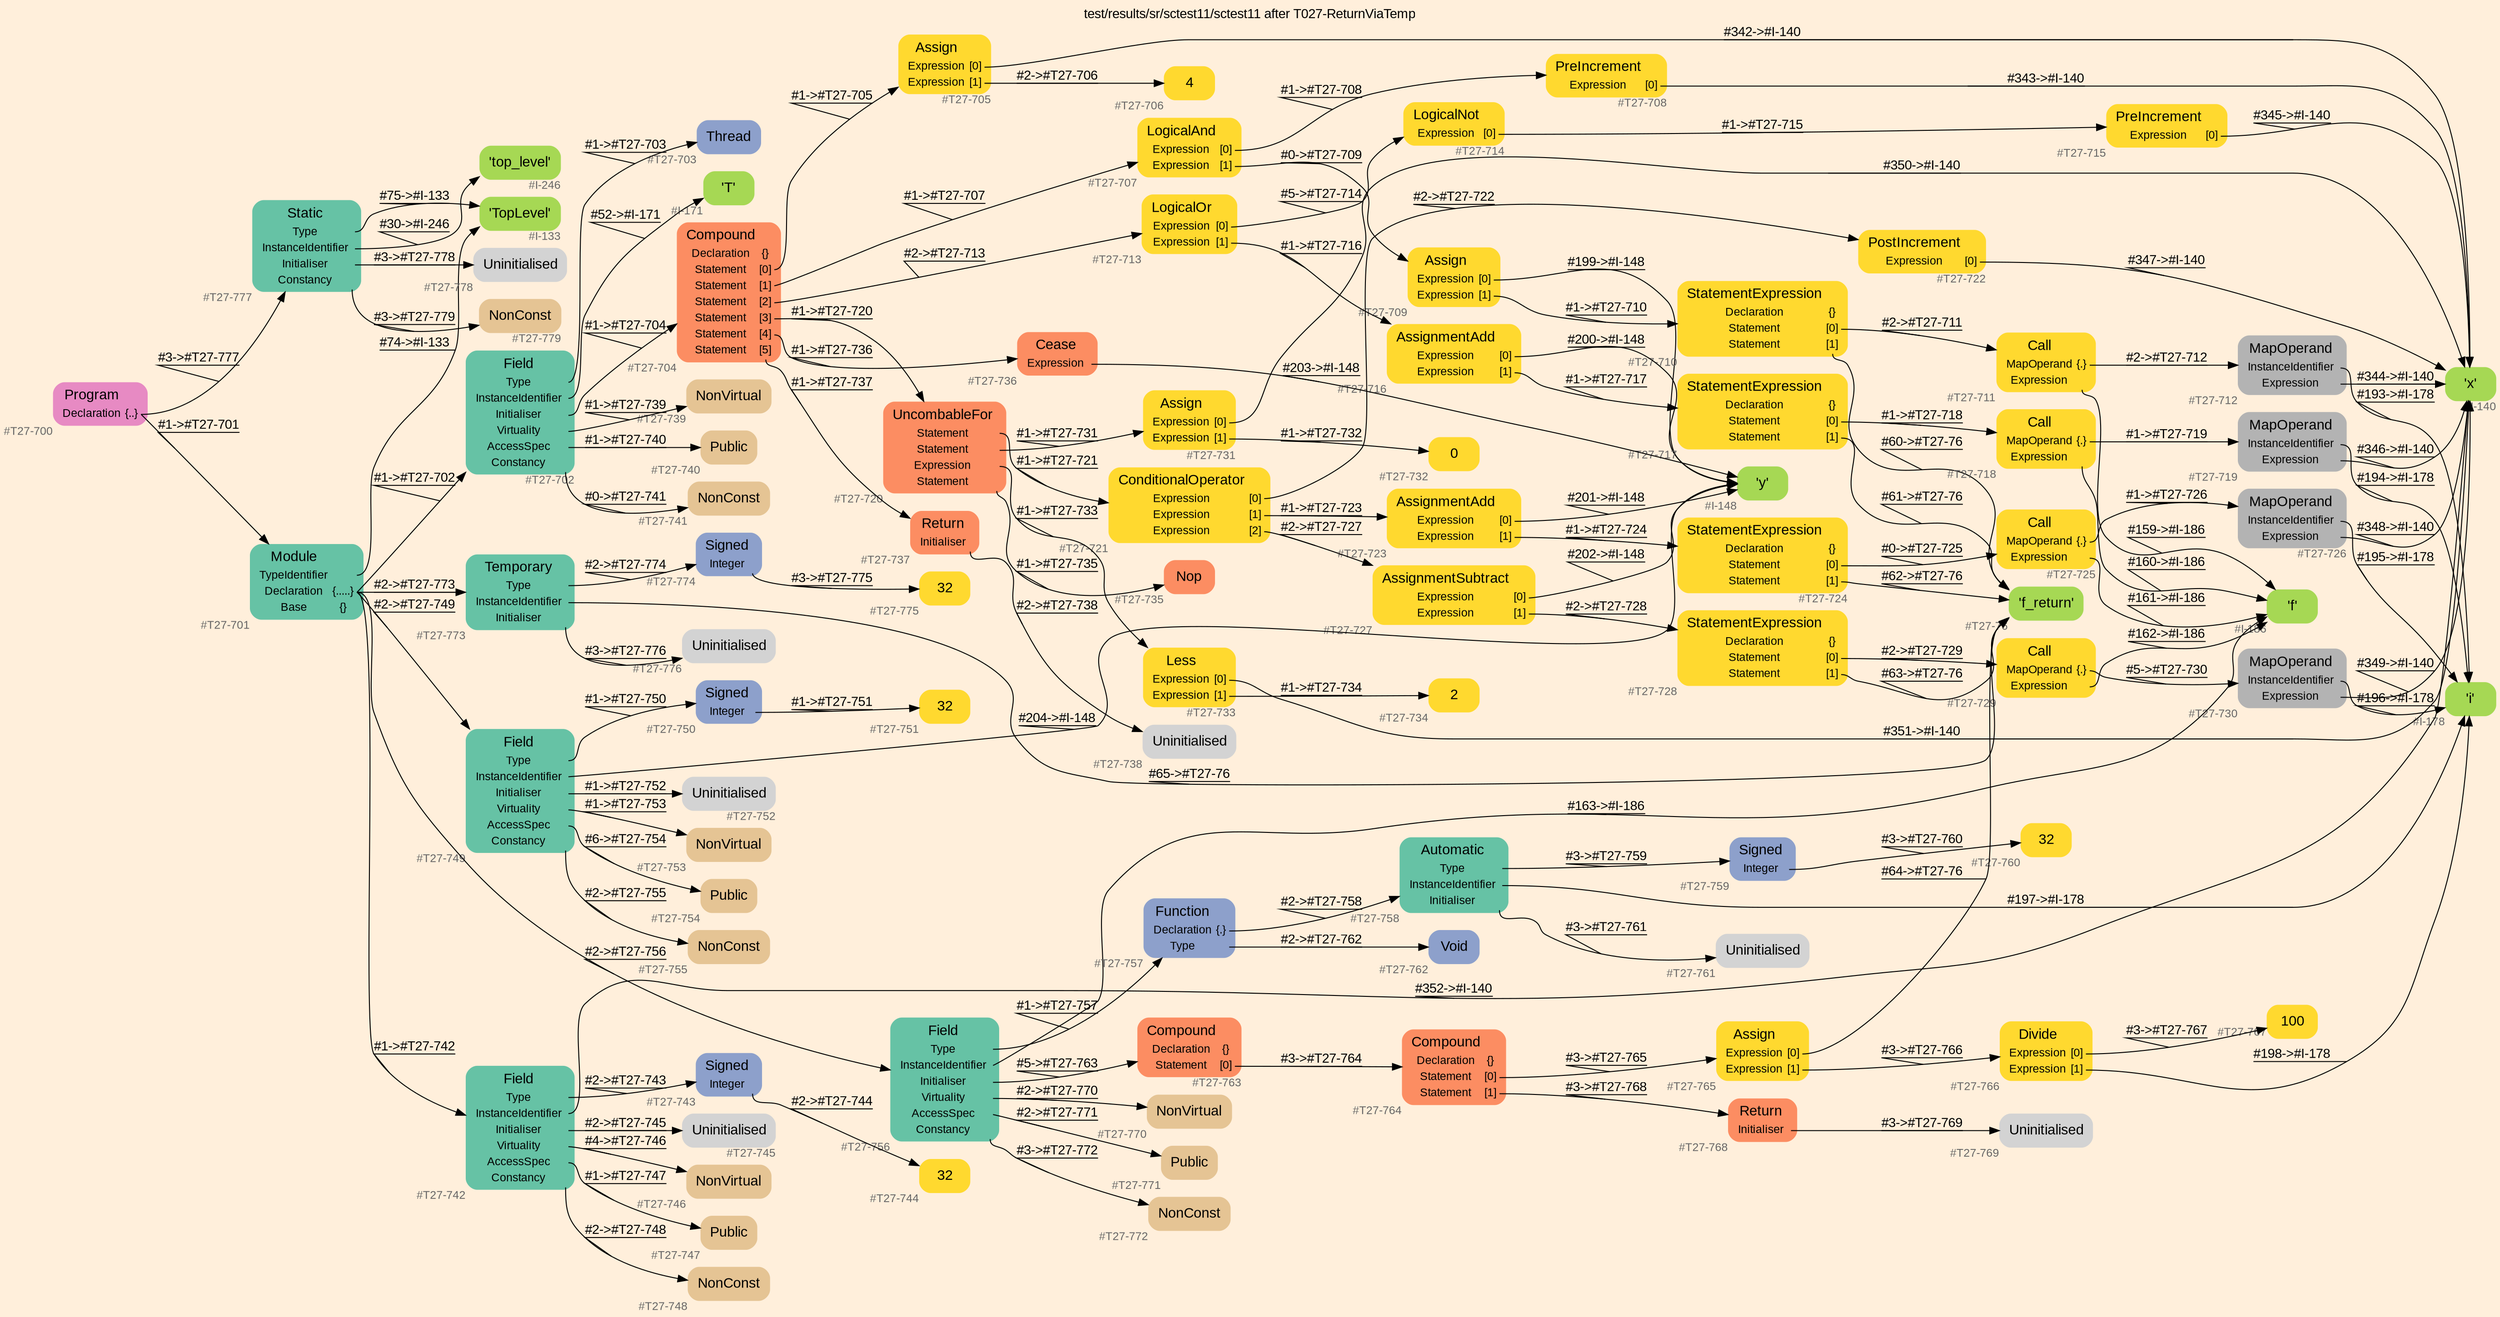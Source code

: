 digraph "test/results/sr/sctest11/sctest11 after T027-ReturnViaTemp" {
label = "test/results/sr/sctest11/sctest11 after T027-ReturnViaTemp"
labelloc = t
graph [
    rankdir = "LR"
    ranksep = 0.3
    bgcolor = antiquewhite1
    color = black
    fontcolor = black
    fontname = "Arial"
];
node [
    fontname = "Arial"
];
edge [
    fontname = "Arial"
];

// -------------------- node figure --------------------
// -------- block #T27-700 ----------
"#T27-700" [
    fillcolor = "/set28/4"
    xlabel = "#T27-700"
    fontsize = "12"
    fontcolor = grey40
    shape = "plaintext"
    label = <<TABLE BORDER="0" CELLBORDER="0" CELLSPACING="0">
     <TR><TD><FONT COLOR="black" POINT-SIZE="15">Program</FONT></TD></TR>
     <TR><TD><FONT COLOR="black" POINT-SIZE="12">Declaration</FONT></TD><TD PORT="port0"><FONT COLOR="black" POINT-SIZE="12">{..}</FONT></TD></TR>
    </TABLE>>
    style = "rounded,filled"
];

// -------- block #T27-701 ----------
"#T27-701" [
    fillcolor = "/set28/1"
    xlabel = "#T27-701"
    fontsize = "12"
    fontcolor = grey40
    shape = "plaintext"
    label = <<TABLE BORDER="0" CELLBORDER="0" CELLSPACING="0">
     <TR><TD><FONT COLOR="black" POINT-SIZE="15">Module</FONT></TD></TR>
     <TR><TD><FONT COLOR="black" POINT-SIZE="12">TypeIdentifier</FONT></TD><TD PORT="port0"></TD></TR>
     <TR><TD><FONT COLOR="black" POINT-SIZE="12">Declaration</FONT></TD><TD PORT="port1"><FONT COLOR="black" POINT-SIZE="12">{.....}</FONT></TD></TR>
     <TR><TD><FONT COLOR="black" POINT-SIZE="12">Base</FONT></TD><TD PORT="port2"><FONT COLOR="black" POINT-SIZE="12">{}</FONT></TD></TR>
    </TABLE>>
    style = "rounded,filled"
];

// -------- block #I-133 ----------
"#I-133" [
    fillcolor = "/set28/5"
    xlabel = "#I-133"
    fontsize = "12"
    fontcolor = grey40
    shape = "plaintext"
    label = <<TABLE BORDER="0" CELLBORDER="0" CELLSPACING="0">
     <TR><TD><FONT COLOR="black" POINT-SIZE="15">'TopLevel'</FONT></TD></TR>
    </TABLE>>
    style = "rounded,filled"
];

// -------- block #T27-702 ----------
"#T27-702" [
    fillcolor = "/set28/1"
    xlabel = "#T27-702"
    fontsize = "12"
    fontcolor = grey40
    shape = "plaintext"
    label = <<TABLE BORDER="0" CELLBORDER="0" CELLSPACING="0">
     <TR><TD><FONT COLOR="black" POINT-SIZE="15">Field</FONT></TD></TR>
     <TR><TD><FONT COLOR="black" POINT-SIZE="12">Type</FONT></TD><TD PORT="port0"></TD></TR>
     <TR><TD><FONT COLOR="black" POINT-SIZE="12">InstanceIdentifier</FONT></TD><TD PORT="port1"></TD></TR>
     <TR><TD><FONT COLOR="black" POINT-SIZE="12">Initialiser</FONT></TD><TD PORT="port2"></TD></TR>
     <TR><TD><FONT COLOR="black" POINT-SIZE="12">Virtuality</FONT></TD><TD PORT="port3"></TD></TR>
     <TR><TD><FONT COLOR="black" POINT-SIZE="12">AccessSpec</FONT></TD><TD PORT="port4"></TD></TR>
     <TR><TD><FONT COLOR="black" POINT-SIZE="12">Constancy</FONT></TD><TD PORT="port5"></TD></TR>
    </TABLE>>
    style = "rounded,filled"
];

// -------- block #T27-703 ----------
"#T27-703" [
    fillcolor = "/set28/3"
    xlabel = "#T27-703"
    fontsize = "12"
    fontcolor = grey40
    shape = "plaintext"
    label = <<TABLE BORDER="0" CELLBORDER="0" CELLSPACING="0">
     <TR><TD><FONT COLOR="black" POINT-SIZE="15">Thread</FONT></TD></TR>
    </TABLE>>
    style = "rounded,filled"
];

// -------- block #I-171 ----------
"#I-171" [
    fillcolor = "/set28/5"
    xlabel = "#I-171"
    fontsize = "12"
    fontcolor = grey40
    shape = "plaintext"
    label = <<TABLE BORDER="0" CELLBORDER="0" CELLSPACING="0">
     <TR><TD><FONT COLOR="black" POINT-SIZE="15">'T'</FONT></TD></TR>
    </TABLE>>
    style = "rounded,filled"
];

// -------- block #T27-704 ----------
"#T27-704" [
    fillcolor = "/set28/2"
    xlabel = "#T27-704"
    fontsize = "12"
    fontcolor = grey40
    shape = "plaintext"
    label = <<TABLE BORDER="0" CELLBORDER="0" CELLSPACING="0">
     <TR><TD><FONT COLOR="black" POINT-SIZE="15">Compound</FONT></TD></TR>
     <TR><TD><FONT COLOR="black" POINT-SIZE="12">Declaration</FONT></TD><TD PORT="port0"><FONT COLOR="black" POINT-SIZE="12">{}</FONT></TD></TR>
     <TR><TD><FONT COLOR="black" POINT-SIZE="12">Statement</FONT></TD><TD PORT="port1"><FONT COLOR="black" POINT-SIZE="12">[0]</FONT></TD></TR>
     <TR><TD><FONT COLOR="black" POINT-SIZE="12">Statement</FONT></TD><TD PORT="port2"><FONT COLOR="black" POINT-SIZE="12">[1]</FONT></TD></TR>
     <TR><TD><FONT COLOR="black" POINT-SIZE="12">Statement</FONT></TD><TD PORT="port3"><FONT COLOR="black" POINT-SIZE="12">[2]</FONT></TD></TR>
     <TR><TD><FONT COLOR="black" POINT-SIZE="12">Statement</FONT></TD><TD PORT="port4"><FONT COLOR="black" POINT-SIZE="12">[3]</FONT></TD></TR>
     <TR><TD><FONT COLOR="black" POINT-SIZE="12">Statement</FONT></TD><TD PORT="port5"><FONT COLOR="black" POINT-SIZE="12">[4]</FONT></TD></TR>
     <TR><TD><FONT COLOR="black" POINT-SIZE="12">Statement</FONT></TD><TD PORT="port6"><FONT COLOR="black" POINT-SIZE="12">[5]</FONT></TD></TR>
    </TABLE>>
    style = "rounded,filled"
];

// -------- block #T27-705 ----------
"#T27-705" [
    fillcolor = "/set28/6"
    xlabel = "#T27-705"
    fontsize = "12"
    fontcolor = grey40
    shape = "plaintext"
    label = <<TABLE BORDER="0" CELLBORDER="0" CELLSPACING="0">
     <TR><TD><FONT COLOR="black" POINT-SIZE="15">Assign</FONT></TD></TR>
     <TR><TD><FONT COLOR="black" POINT-SIZE="12">Expression</FONT></TD><TD PORT="port0"><FONT COLOR="black" POINT-SIZE="12">[0]</FONT></TD></TR>
     <TR><TD><FONT COLOR="black" POINT-SIZE="12">Expression</FONT></TD><TD PORT="port1"><FONT COLOR="black" POINT-SIZE="12">[1]</FONT></TD></TR>
    </TABLE>>
    style = "rounded,filled"
];

// -------- block #I-140 ----------
"#I-140" [
    fillcolor = "/set28/5"
    xlabel = "#I-140"
    fontsize = "12"
    fontcolor = grey40
    shape = "plaintext"
    label = <<TABLE BORDER="0" CELLBORDER="0" CELLSPACING="0">
     <TR><TD><FONT COLOR="black" POINT-SIZE="15">'x'</FONT></TD></TR>
    </TABLE>>
    style = "rounded,filled"
];

// -------- block #T27-706 ----------
"#T27-706" [
    fillcolor = "/set28/6"
    xlabel = "#T27-706"
    fontsize = "12"
    fontcolor = grey40
    shape = "plaintext"
    label = <<TABLE BORDER="0" CELLBORDER="0" CELLSPACING="0">
     <TR><TD><FONT COLOR="black" POINT-SIZE="15">4</FONT></TD></TR>
    </TABLE>>
    style = "rounded,filled"
];

// -------- block #T27-707 ----------
"#T27-707" [
    fillcolor = "/set28/6"
    xlabel = "#T27-707"
    fontsize = "12"
    fontcolor = grey40
    shape = "plaintext"
    label = <<TABLE BORDER="0" CELLBORDER="0" CELLSPACING="0">
     <TR><TD><FONT COLOR="black" POINT-SIZE="15">LogicalAnd</FONT></TD></TR>
     <TR><TD><FONT COLOR="black" POINT-SIZE="12">Expression</FONT></TD><TD PORT="port0"><FONT COLOR="black" POINT-SIZE="12">[0]</FONT></TD></TR>
     <TR><TD><FONT COLOR="black" POINT-SIZE="12">Expression</FONT></TD><TD PORT="port1"><FONT COLOR="black" POINT-SIZE="12">[1]</FONT></TD></TR>
    </TABLE>>
    style = "rounded,filled"
];

// -------- block #T27-708 ----------
"#T27-708" [
    fillcolor = "/set28/6"
    xlabel = "#T27-708"
    fontsize = "12"
    fontcolor = grey40
    shape = "plaintext"
    label = <<TABLE BORDER="0" CELLBORDER="0" CELLSPACING="0">
     <TR><TD><FONT COLOR="black" POINT-SIZE="15">PreIncrement</FONT></TD></TR>
     <TR><TD><FONT COLOR="black" POINT-SIZE="12">Expression</FONT></TD><TD PORT="port0"><FONT COLOR="black" POINT-SIZE="12">[0]</FONT></TD></TR>
    </TABLE>>
    style = "rounded,filled"
];

// -------- block #T27-709 ----------
"#T27-709" [
    fillcolor = "/set28/6"
    xlabel = "#T27-709"
    fontsize = "12"
    fontcolor = grey40
    shape = "plaintext"
    label = <<TABLE BORDER="0" CELLBORDER="0" CELLSPACING="0">
     <TR><TD><FONT COLOR="black" POINT-SIZE="15">Assign</FONT></TD></TR>
     <TR><TD><FONT COLOR="black" POINT-SIZE="12">Expression</FONT></TD><TD PORT="port0"><FONT COLOR="black" POINT-SIZE="12">[0]</FONT></TD></TR>
     <TR><TD><FONT COLOR="black" POINT-SIZE="12">Expression</FONT></TD><TD PORT="port1"><FONT COLOR="black" POINT-SIZE="12">[1]</FONT></TD></TR>
    </TABLE>>
    style = "rounded,filled"
];

// -------- block #I-148 ----------
"#I-148" [
    fillcolor = "/set28/5"
    xlabel = "#I-148"
    fontsize = "12"
    fontcolor = grey40
    shape = "plaintext"
    label = <<TABLE BORDER="0" CELLBORDER="0" CELLSPACING="0">
     <TR><TD><FONT COLOR="black" POINT-SIZE="15">'y'</FONT></TD></TR>
    </TABLE>>
    style = "rounded,filled"
];

// -------- block #T27-710 ----------
"#T27-710" [
    fillcolor = "/set28/6"
    xlabel = "#T27-710"
    fontsize = "12"
    fontcolor = grey40
    shape = "plaintext"
    label = <<TABLE BORDER="0" CELLBORDER="0" CELLSPACING="0">
     <TR><TD><FONT COLOR="black" POINT-SIZE="15">StatementExpression</FONT></TD></TR>
     <TR><TD><FONT COLOR="black" POINT-SIZE="12">Declaration</FONT></TD><TD PORT="port0"><FONT COLOR="black" POINT-SIZE="12">{}</FONT></TD></TR>
     <TR><TD><FONT COLOR="black" POINT-SIZE="12">Statement</FONT></TD><TD PORT="port1"><FONT COLOR="black" POINT-SIZE="12">[0]</FONT></TD></TR>
     <TR><TD><FONT COLOR="black" POINT-SIZE="12">Statement</FONT></TD><TD PORT="port2"><FONT COLOR="black" POINT-SIZE="12">[1]</FONT></TD></TR>
    </TABLE>>
    style = "rounded,filled"
];

// -------- block #T27-711 ----------
"#T27-711" [
    fillcolor = "/set28/6"
    xlabel = "#T27-711"
    fontsize = "12"
    fontcolor = grey40
    shape = "plaintext"
    label = <<TABLE BORDER="0" CELLBORDER="0" CELLSPACING="0">
     <TR><TD><FONT COLOR="black" POINT-SIZE="15">Call</FONT></TD></TR>
     <TR><TD><FONT COLOR="black" POINT-SIZE="12">MapOperand</FONT></TD><TD PORT="port0"><FONT COLOR="black" POINT-SIZE="12">{.}</FONT></TD></TR>
     <TR><TD><FONT COLOR="black" POINT-SIZE="12">Expression</FONT></TD><TD PORT="port1"></TD></TR>
    </TABLE>>
    style = "rounded,filled"
];

// -------- block #T27-712 ----------
"#T27-712" [
    fillcolor = "/set28/8"
    xlabel = "#T27-712"
    fontsize = "12"
    fontcolor = grey40
    shape = "plaintext"
    label = <<TABLE BORDER="0" CELLBORDER="0" CELLSPACING="0">
     <TR><TD><FONT COLOR="black" POINT-SIZE="15">MapOperand</FONT></TD></TR>
     <TR><TD><FONT COLOR="black" POINT-SIZE="12">InstanceIdentifier</FONT></TD><TD PORT="port0"></TD></TR>
     <TR><TD><FONT COLOR="black" POINT-SIZE="12">Expression</FONT></TD><TD PORT="port1"></TD></TR>
    </TABLE>>
    style = "rounded,filled"
];

// -------- block #I-178 ----------
"#I-178" [
    fillcolor = "/set28/5"
    xlabel = "#I-178"
    fontsize = "12"
    fontcolor = grey40
    shape = "plaintext"
    label = <<TABLE BORDER="0" CELLBORDER="0" CELLSPACING="0">
     <TR><TD><FONT COLOR="black" POINT-SIZE="15">'i'</FONT></TD></TR>
    </TABLE>>
    style = "rounded,filled"
];

// -------- block #I-186 ----------
"#I-186" [
    fillcolor = "/set28/5"
    xlabel = "#I-186"
    fontsize = "12"
    fontcolor = grey40
    shape = "plaintext"
    label = <<TABLE BORDER="0" CELLBORDER="0" CELLSPACING="0">
     <TR><TD><FONT COLOR="black" POINT-SIZE="15">'f'</FONT></TD></TR>
    </TABLE>>
    style = "rounded,filled"
];

// -------- block #T27-76 ----------
"#T27-76" [
    fillcolor = "/set28/5"
    xlabel = "#T27-76"
    fontsize = "12"
    fontcolor = grey40
    shape = "plaintext"
    label = <<TABLE BORDER="0" CELLBORDER="0" CELLSPACING="0">
     <TR><TD><FONT COLOR="black" POINT-SIZE="15">'f_return'</FONT></TD></TR>
    </TABLE>>
    style = "rounded,filled"
];

// -------- block #T27-713 ----------
"#T27-713" [
    fillcolor = "/set28/6"
    xlabel = "#T27-713"
    fontsize = "12"
    fontcolor = grey40
    shape = "plaintext"
    label = <<TABLE BORDER="0" CELLBORDER="0" CELLSPACING="0">
     <TR><TD><FONT COLOR="black" POINT-SIZE="15">LogicalOr</FONT></TD></TR>
     <TR><TD><FONT COLOR="black" POINT-SIZE="12">Expression</FONT></TD><TD PORT="port0"><FONT COLOR="black" POINT-SIZE="12">[0]</FONT></TD></TR>
     <TR><TD><FONT COLOR="black" POINT-SIZE="12">Expression</FONT></TD><TD PORT="port1"><FONT COLOR="black" POINT-SIZE="12">[1]</FONT></TD></TR>
    </TABLE>>
    style = "rounded,filled"
];

// -------- block #T27-714 ----------
"#T27-714" [
    fillcolor = "/set28/6"
    xlabel = "#T27-714"
    fontsize = "12"
    fontcolor = grey40
    shape = "plaintext"
    label = <<TABLE BORDER="0" CELLBORDER="0" CELLSPACING="0">
     <TR><TD><FONT COLOR="black" POINT-SIZE="15">LogicalNot</FONT></TD></TR>
     <TR><TD><FONT COLOR="black" POINT-SIZE="12">Expression</FONT></TD><TD PORT="port0"><FONT COLOR="black" POINT-SIZE="12">[0]</FONT></TD></TR>
    </TABLE>>
    style = "rounded,filled"
];

// -------- block #T27-715 ----------
"#T27-715" [
    fillcolor = "/set28/6"
    xlabel = "#T27-715"
    fontsize = "12"
    fontcolor = grey40
    shape = "plaintext"
    label = <<TABLE BORDER="0" CELLBORDER="0" CELLSPACING="0">
     <TR><TD><FONT COLOR="black" POINT-SIZE="15">PreIncrement</FONT></TD></TR>
     <TR><TD><FONT COLOR="black" POINT-SIZE="12">Expression</FONT></TD><TD PORT="port0"><FONT COLOR="black" POINT-SIZE="12">[0]</FONT></TD></TR>
    </TABLE>>
    style = "rounded,filled"
];

// -------- block #T27-716 ----------
"#T27-716" [
    fillcolor = "/set28/6"
    xlabel = "#T27-716"
    fontsize = "12"
    fontcolor = grey40
    shape = "plaintext"
    label = <<TABLE BORDER="0" CELLBORDER="0" CELLSPACING="0">
     <TR><TD><FONT COLOR="black" POINT-SIZE="15">AssignmentAdd</FONT></TD></TR>
     <TR><TD><FONT COLOR="black" POINT-SIZE="12">Expression</FONT></TD><TD PORT="port0"><FONT COLOR="black" POINT-SIZE="12">[0]</FONT></TD></TR>
     <TR><TD><FONT COLOR="black" POINT-SIZE="12">Expression</FONT></TD><TD PORT="port1"><FONT COLOR="black" POINT-SIZE="12">[1]</FONT></TD></TR>
    </TABLE>>
    style = "rounded,filled"
];

// -------- block #T27-717 ----------
"#T27-717" [
    fillcolor = "/set28/6"
    xlabel = "#T27-717"
    fontsize = "12"
    fontcolor = grey40
    shape = "plaintext"
    label = <<TABLE BORDER="0" CELLBORDER="0" CELLSPACING="0">
     <TR><TD><FONT COLOR="black" POINT-SIZE="15">StatementExpression</FONT></TD></TR>
     <TR><TD><FONT COLOR="black" POINT-SIZE="12">Declaration</FONT></TD><TD PORT="port0"><FONT COLOR="black" POINT-SIZE="12">{}</FONT></TD></TR>
     <TR><TD><FONT COLOR="black" POINT-SIZE="12">Statement</FONT></TD><TD PORT="port1"><FONT COLOR="black" POINT-SIZE="12">[0]</FONT></TD></TR>
     <TR><TD><FONT COLOR="black" POINT-SIZE="12">Statement</FONT></TD><TD PORT="port2"><FONT COLOR="black" POINT-SIZE="12">[1]</FONT></TD></TR>
    </TABLE>>
    style = "rounded,filled"
];

// -------- block #T27-718 ----------
"#T27-718" [
    fillcolor = "/set28/6"
    xlabel = "#T27-718"
    fontsize = "12"
    fontcolor = grey40
    shape = "plaintext"
    label = <<TABLE BORDER="0" CELLBORDER="0" CELLSPACING="0">
     <TR><TD><FONT COLOR="black" POINT-SIZE="15">Call</FONT></TD></TR>
     <TR><TD><FONT COLOR="black" POINT-SIZE="12">MapOperand</FONT></TD><TD PORT="port0"><FONT COLOR="black" POINT-SIZE="12">{.}</FONT></TD></TR>
     <TR><TD><FONT COLOR="black" POINT-SIZE="12">Expression</FONT></TD><TD PORT="port1"></TD></TR>
    </TABLE>>
    style = "rounded,filled"
];

// -------- block #T27-719 ----------
"#T27-719" [
    fillcolor = "/set28/8"
    xlabel = "#T27-719"
    fontsize = "12"
    fontcolor = grey40
    shape = "plaintext"
    label = <<TABLE BORDER="0" CELLBORDER="0" CELLSPACING="0">
     <TR><TD><FONT COLOR="black" POINT-SIZE="15">MapOperand</FONT></TD></TR>
     <TR><TD><FONT COLOR="black" POINT-SIZE="12">InstanceIdentifier</FONT></TD><TD PORT="port0"></TD></TR>
     <TR><TD><FONT COLOR="black" POINT-SIZE="12">Expression</FONT></TD><TD PORT="port1"></TD></TR>
    </TABLE>>
    style = "rounded,filled"
];

// -------- block #T27-720 ----------
"#T27-720" [
    fillcolor = "/set28/2"
    xlabel = "#T27-720"
    fontsize = "12"
    fontcolor = grey40
    shape = "plaintext"
    label = <<TABLE BORDER="0" CELLBORDER="0" CELLSPACING="0">
     <TR><TD><FONT COLOR="black" POINT-SIZE="15">UncombableFor</FONT></TD></TR>
     <TR><TD><FONT COLOR="black" POINT-SIZE="12">Statement</FONT></TD><TD PORT="port0"></TD></TR>
     <TR><TD><FONT COLOR="black" POINT-SIZE="12">Statement</FONT></TD><TD PORT="port1"></TD></TR>
     <TR><TD><FONT COLOR="black" POINT-SIZE="12">Expression</FONT></TD><TD PORT="port2"></TD></TR>
     <TR><TD><FONT COLOR="black" POINT-SIZE="12">Statement</FONT></TD><TD PORT="port3"></TD></TR>
    </TABLE>>
    style = "rounded,filled"
];

// -------- block #T27-721 ----------
"#T27-721" [
    fillcolor = "/set28/6"
    xlabel = "#T27-721"
    fontsize = "12"
    fontcolor = grey40
    shape = "plaintext"
    label = <<TABLE BORDER="0" CELLBORDER="0" CELLSPACING="0">
     <TR><TD><FONT COLOR="black" POINT-SIZE="15">ConditionalOperator</FONT></TD></TR>
     <TR><TD><FONT COLOR="black" POINT-SIZE="12">Expression</FONT></TD><TD PORT="port0"><FONT COLOR="black" POINT-SIZE="12">[0]</FONT></TD></TR>
     <TR><TD><FONT COLOR="black" POINT-SIZE="12">Expression</FONT></TD><TD PORT="port1"><FONT COLOR="black" POINT-SIZE="12">[1]</FONT></TD></TR>
     <TR><TD><FONT COLOR="black" POINT-SIZE="12">Expression</FONT></TD><TD PORT="port2"><FONT COLOR="black" POINT-SIZE="12">[2]</FONT></TD></TR>
    </TABLE>>
    style = "rounded,filled"
];

// -------- block #T27-722 ----------
"#T27-722" [
    fillcolor = "/set28/6"
    xlabel = "#T27-722"
    fontsize = "12"
    fontcolor = grey40
    shape = "plaintext"
    label = <<TABLE BORDER="0" CELLBORDER="0" CELLSPACING="0">
     <TR><TD><FONT COLOR="black" POINT-SIZE="15">PostIncrement</FONT></TD></TR>
     <TR><TD><FONT COLOR="black" POINT-SIZE="12">Expression</FONT></TD><TD PORT="port0"><FONT COLOR="black" POINT-SIZE="12">[0]</FONT></TD></TR>
    </TABLE>>
    style = "rounded,filled"
];

// -------- block #T27-723 ----------
"#T27-723" [
    fillcolor = "/set28/6"
    xlabel = "#T27-723"
    fontsize = "12"
    fontcolor = grey40
    shape = "plaintext"
    label = <<TABLE BORDER="0" CELLBORDER="0" CELLSPACING="0">
     <TR><TD><FONT COLOR="black" POINT-SIZE="15">AssignmentAdd</FONT></TD></TR>
     <TR><TD><FONT COLOR="black" POINT-SIZE="12">Expression</FONT></TD><TD PORT="port0"><FONT COLOR="black" POINT-SIZE="12">[0]</FONT></TD></TR>
     <TR><TD><FONT COLOR="black" POINT-SIZE="12">Expression</FONT></TD><TD PORT="port1"><FONT COLOR="black" POINT-SIZE="12">[1]</FONT></TD></TR>
    </TABLE>>
    style = "rounded,filled"
];

// -------- block #T27-724 ----------
"#T27-724" [
    fillcolor = "/set28/6"
    xlabel = "#T27-724"
    fontsize = "12"
    fontcolor = grey40
    shape = "plaintext"
    label = <<TABLE BORDER="0" CELLBORDER="0" CELLSPACING="0">
     <TR><TD><FONT COLOR="black" POINT-SIZE="15">StatementExpression</FONT></TD></TR>
     <TR><TD><FONT COLOR="black" POINT-SIZE="12">Declaration</FONT></TD><TD PORT="port0"><FONT COLOR="black" POINT-SIZE="12">{}</FONT></TD></TR>
     <TR><TD><FONT COLOR="black" POINT-SIZE="12">Statement</FONT></TD><TD PORT="port1"><FONT COLOR="black" POINT-SIZE="12">[0]</FONT></TD></TR>
     <TR><TD><FONT COLOR="black" POINT-SIZE="12">Statement</FONT></TD><TD PORT="port2"><FONT COLOR="black" POINT-SIZE="12">[1]</FONT></TD></TR>
    </TABLE>>
    style = "rounded,filled"
];

// -------- block #T27-725 ----------
"#T27-725" [
    fillcolor = "/set28/6"
    xlabel = "#T27-725"
    fontsize = "12"
    fontcolor = grey40
    shape = "plaintext"
    label = <<TABLE BORDER="0" CELLBORDER="0" CELLSPACING="0">
     <TR><TD><FONT COLOR="black" POINT-SIZE="15">Call</FONT></TD></TR>
     <TR><TD><FONT COLOR="black" POINT-SIZE="12">MapOperand</FONT></TD><TD PORT="port0"><FONT COLOR="black" POINT-SIZE="12">{.}</FONT></TD></TR>
     <TR><TD><FONT COLOR="black" POINT-SIZE="12">Expression</FONT></TD><TD PORT="port1"></TD></TR>
    </TABLE>>
    style = "rounded,filled"
];

// -------- block #T27-726 ----------
"#T27-726" [
    fillcolor = "/set28/8"
    xlabel = "#T27-726"
    fontsize = "12"
    fontcolor = grey40
    shape = "plaintext"
    label = <<TABLE BORDER="0" CELLBORDER="0" CELLSPACING="0">
     <TR><TD><FONT COLOR="black" POINT-SIZE="15">MapOperand</FONT></TD></TR>
     <TR><TD><FONT COLOR="black" POINT-SIZE="12">InstanceIdentifier</FONT></TD><TD PORT="port0"></TD></TR>
     <TR><TD><FONT COLOR="black" POINT-SIZE="12">Expression</FONT></TD><TD PORT="port1"></TD></TR>
    </TABLE>>
    style = "rounded,filled"
];

// -------- block #T27-727 ----------
"#T27-727" [
    fillcolor = "/set28/6"
    xlabel = "#T27-727"
    fontsize = "12"
    fontcolor = grey40
    shape = "plaintext"
    label = <<TABLE BORDER="0" CELLBORDER="0" CELLSPACING="0">
     <TR><TD><FONT COLOR="black" POINT-SIZE="15">AssignmentSubtract</FONT></TD></TR>
     <TR><TD><FONT COLOR="black" POINT-SIZE="12">Expression</FONT></TD><TD PORT="port0"><FONT COLOR="black" POINT-SIZE="12">[0]</FONT></TD></TR>
     <TR><TD><FONT COLOR="black" POINT-SIZE="12">Expression</FONT></TD><TD PORT="port1"><FONT COLOR="black" POINT-SIZE="12">[1]</FONT></TD></TR>
    </TABLE>>
    style = "rounded,filled"
];

// -------- block #T27-728 ----------
"#T27-728" [
    fillcolor = "/set28/6"
    xlabel = "#T27-728"
    fontsize = "12"
    fontcolor = grey40
    shape = "plaintext"
    label = <<TABLE BORDER="0" CELLBORDER="0" CELLSPACING="0">
     <TR><TD><FONT COLOR="black" POINT-SIZE="15">StatementExpression</FONT></TD></TR>
     <TR><TD><FONT COLOR="black" POINT-SIZE="12">Declaration</FONT></TD><TD PORT="port0"><FONT COLOR="black" POINT-SIZE="12">{}</FONT></TD></TR>
     <TR><TD><FONT COLOR="black" POINT-SIZE="12">Statement</FONT></TD><TD PORT="port1"><FONT COLOR="black" POINT-SIZE="12">[0]</FONT></TD></TR>
     <TR><TD><FONT COLOR="black" POINT-SIZE="12">Statement</FONT></TD><TD PORT="port2"><FONT COLOR="black" POINT-SIZE="12">[1]</FONT></TD></TR>
    </TABLE>>
    style = "rounded,filled"
];

// -------- block #T27-729 ----------
"#T27-729" [
    fillcolor = "/set28/6"
    xlabel = "#T27-729"
    fontsize = "12"
    fontcolor = grey40
    shape = "plaintext"
    label = <<TABLE BORDER="0" CELLBORDER="0" CELLSPACING="0">
     <TR><TD><FONT COLOR="black" POINT-SIZE="15">Call</FONT></TD></TR>
     <TR><TD><FONT COLOR="black" POINT-SIZE="12">MapOperand</FONT></TD><TD PORT="port0"><FONT COLOR="black" POINT-SIZE="12">{.}</FONT></TD></TR>
     <TR><TD><FONT COLOR="black" POINT-SIZE="12">Expression</FONT></TD><TD PORT="port1"></TD></TR>
    </TABLE>>
    style = "rounded,filled"
];

// -------- block #T27-730 ----------
"#T27-730" [
    fillcolor = "/set28/8"
    xlabel = "#T27-730"
    fontsize = "12"
    fontcolor = grey40
    shape = "plaintext"
    label = <<TABLE BORDER="0" CELLBORDER="0" CELLSPACING="0">
     <TR><TD><FONT COLOR="black" POINT-SIZE="15">MapOperand</FONT></TD></TR>
     <TR><TD><FONT COLOR="black" POINT-SIZE="12">InstanceIdentifier</FONT></TD><TD PORT="port0"></TD></TR>
     <TR><TD><FONT COLOR="black" POINT-SIZE="12">Expression</FONT></TD><TD PORT="port1"></TD></TR>
    </TABLE>>
    style = "rounded,filled"
];

// -------- block #T27-731 ----------
"#T27-731" [
    fillcolor = "/set28/6"
    xlabel = "#T27-731"
    fontsize = "12"
    fontcolor = grey40
    shape = "plaintext"
    label = <<TABLE BORDER="0" CELLBORDER="0" CELLSPACING="0">
     <TR><TD><FONT COLOR="black" POINT-SIZE="15">Assign</FONT></TD></TR>
     <TR><TD><FONT COLOR="black" POINT-SIZE="12">Expression</FONT></TD><TD PORT="port0"><FONT COLOR="black" POINT-SIZE="12">[0]</FONT></TD></TR>
     <TR><TD><FONT COLOR="black" POINT-SIZE="12">Expression</FONT></TD><TD PORT="port1"><FONT COLOR="black" POINT-SIZE="12">[1]</FONT></TD></TR>
    </TABLE>>
    style = "rounded,filled"
];

// -------- block #T27-732 ----------
"#T27-732" [
    fillcolor = "/set28/6"
    xlabel = "#T27-732"
    fontsize = "12"
    fontcolor = grey40
    shape = "plaintext"
    label = <<TABLE BORDER="0" CELLBORDER="0" CELLSPACING="0">
     <TR><TD><FONT COLOR="black" POINT-SIZE="15">0</FONT></TD></TR>
    </TABLE>>
    style = "rounded,filled"
];

// -------- block #T27-733 ----------
"#T27-733" [
    fillcolor = "/set28/6"
    xlabel = "#T27-733"
    fontsize = "12"
    fontcolor = grey40
    shape = "plaintext"
    label = <<TABLE BORDER="0" CELLBORDER="0" CELLSPACING="0">
     <TR><TD><FONT COLOR="black" POINT-SIZE="15">Less</FONT></TD></TR>
     <TR><TD><FONT COLOR="black" POINT-SIZE="12">Expression</FONT></TD><TD PORT="port0"><FONT COLOR="black" POINT-SIZE="12">[0]</FONT></TD></TR>
     <TR><TD><FONT COLOR="black" POINT-SIZE="12">Expression</FONT></TD><TD PORT="port1"><FONT COLOR="black" POINT-SIZE="12">[1]</FONT></TD></TR>
    </TABLE>>
    style = "rounded,filled"
];

// -------- block #T27-734 ----------
"#T27-734" [
    fillcolor = "/set28/6"
    xlabel = "#T27-734"
    fontsize = "12"
    fontcolor = grey40
    shape = "plaintext"
    label = <<TABLE BORDER="0" CELLBORDER="0" CELLSPACING="0">
     <TR><TD><FONT COLOR="black" POINT-SIZE="15">2</FONT></TD></TR>
    </TABLE>>
    style = "rounded,filled"
];

// -------- block #T27-735 ----------
"#T27-735" [
    fillcolor = "/set28/2"
    xlabel = "#T27-735"
    fontsize = "12"
    fontcolor = grey40
    shape = "plaintext"
    label = <<TABLE BORDER="0" CELLBORDER="0" CELLSPACING="0">
     <TR><TD><FONT COLOR="black" POINT-SIZE="15">Nop</FONT></TD></TR>
    </TABLE>>
    style = "rounded,filled"
];

// -------- block #T27-736 ----------
"#T27-736" [
    fillcolor = "/set28/2"
    xlabel = "#T27-736"
    fontsize = "12"
    fontcolor = grey40
    shape = "plaintext"
    label = <<TABLE BORDER="0" CELLBORDER="0" CELLSPACING="0">
     <TR><TD><FONT COLOR="black" POINT-SIZE="15">Cease</FONT></TD></TR>
     <TR><TD><FONT COLOR="black" POINT-SIZE="12">Expression</FONT></TD><TD PORT="port0"></TD></TR>
    </TABLE>>
    style = "rounded,filled"
];

// -------- block #T27-737 ----------
"#T27-737" [
    fillcolor = "/set28/2"
    xlabel = "#T27-737"
    fontsize = "12"
    fontcolor = grey40
    shape = "plaintext"
    label = <<TABLE BORDER="0" CELLBORDER="0" CELLSPACING="0">
     <TR><TD><FONT COLOR="black" POINT-SIZE="15">Return</FONT></TD></TR>
     <TR><TD><FONT COLOR="black" POINT-SIZE="12">Initialiser</FONT></TD><TD PORT="port0"></TD></TR>
    </TABLE>>
    style = "rounded,filled"
];

// -------- block #T27-738 ----------
"#T27-738" [
    xlabel = "#T27-738"
    fontsize = "12"
    fontcolor = grey40
    shape = "plaintext"
    label = <<TABLE BORDER="0" CELLBORDER="0" CELLSPACING="0">
     <TR><TD><FONT COLOR="black" POINT-SIZE="15">Uninitialised</FONT></TD></TR>
    </TABLE>>
    style = "rounded,filled"
];

// -------- block #T27-739 ----------
"#T27-739" [
    fillcolor = "/set28/7"
    xlabel = "#T27-739"
    fontsize = "12"
    fontcolor = grey40
    shape = "plaintext"
    label = <<TABLE BORDER="0" CELLBORDER="0" CELLSPACING="0">
     <TR><TD><FONT COLOR="black" POINT-SIZE="15">NonVirtual</FONT></TD></TR>
    </TABLE>>
    style = "rounded,filled"
];

// -------- block #T27-740 ----------
"#T27-740" [
    fillcolor = "/set28/7"
    xlabel = "#T27-740"
    fontsize = "12"
    fontcolor = grey40
    shape = "plaintext"
    label = <<TABLE BORDER="0" CELLBORDER="0" CELLSPACING="0">
     <TR><TD><FONT COLOR="black" POINT-SIZE="15">Public</FONT></TD></TR>
    </TABLE>>
    style = "rounded,filled"
];

// -------- block #T27-741 ----------
"#T27-741" [
    fillcolor = "/set28/7"
    xlabel = "#T27-741"
    fontsize = "12"
    fontcolor = grey40
    shape = "plaintext"
    label = <<TABLE BORDER="0" CELLBORDER="0" CELLSPACING="0">
     <TR><TD><FONT COLOR="black" POINT-SIZE="15">NonConst</FONT></TD></TR>
    </TABLE>>
    style = "rounded,filled"
];

// -------- block #T27-742 ----------
"#T27-742" [
    fillcolor = "/set28/1"
    xlabel = "#T27-742"
    fontsize = "12"
    fontcolor = grey40
    shape = "plaintext"
    label = <<TABLE BORDER="0" CELLBORDER="0" CELLSPACING="0">
     <TR><TD><FONT COLOR="black" POINT-SIZE="15">Field</FONT></TD></TR>
     <TR><TD><FONT COLOR="black" POINT-SIZE="12">Type</FONT></TD><TD PORT="port0"></TD></TR>
     <TR><TD><FONT COLOR="black" POINT-SIZE="12">InstanceIdentifier</FONT></TD><TD PORT="port1"></TD></TR>
     <TR><TD><FONT COLOR="black" POINT-SIZE="12">Initialiser</FONT></TD><TD PORT="port2"></TD></TR>
     <TR><TD><FONT COLOR="black" POINT-SIZE="12">Virtuality</FONT></TD><TD PORT="port3"></TD></TR>
     <TR><TD><FONT COLOR="black" POINT-SIZE="12">AccessSpec</FONT></TD><TD PORT="port4"></TD></TR>
     <TR><TD><FONT COLOR="black" POINT-SIZE="12">Constancy</FONT></TD><TD PORT="port5"></TD></TR>
    </TABLE>>
    style = "rounded,filled"
];

// -------- block #T27-743 ----------
"#T27-743" [
    fillcolor = "/set28/3"
    xlabel = "#T27-743"
    fontsize = "12"
    fontcolor = grey40
    shape = "plaintext"
    label = <<TABLE BORDER="0" CELLBORDER="0" CELLSPACING="0">
     <TR><TD><FONT COLOR="black" POINT-SIZE="15">Signed</FONT></TD></TR>
     <TR><TD><FONT COLOR="black" POINT-SIZE="12">Integer</FONT></TD><TD PORT="port0"></TD></TR>
    </TABLE>>
    style = "rounded,filled"
];

// -------- block #T27-744 ----------
"#T27-744" [
    fillcolor = "/set28/6"
    xlabel = "#T27-744"
    fontsize = "12"
    fontcolor = grey40
    shape = "plaintext"
    label = <<TABLE BORDER="0" CELLBORDER="0" CELLSPACING="0">
     <TR><TD><FONT COLOR="black" POINT-SIZE="15">32</FONT></TD></TR>
    </TABLE>>
    style = "rounded,filled"
];

// -------- block #T27-745 ----------
"#T27-745" [
    xlabel = "#T27-745"
    fontsize = "12"
    fontcolor = grey40
    shape = "plaintext"
    label = <<TABLE BORDER="0" CELLBORDER="0" CELLSPACING="0">
     <TR><TD><FONT COLOR="black" POINT-SIZE="15">Uninitialised</FONT></TD></TR>
    </TABLE>>
    style = "rounded,filled"
];

// -------- block #T27-746 ----------
"#T27-746" [
    fillcolor = "/set28/7"
    xlabel = "#T27-746"
    fontsize = "12"
    fontcolor = grey40
    shape = "plaintext"
    label = <<TABLE BORDER="0" CELLBORDER="0" CELLSPACING="0">
     <TR><TD><FONT COLOR="black" POINT-SIZE="15">NonVirtual</FONT></TD></TR>
    </TABLE>>
    style = "rounded,filled"
];

// -------- block #T27-747 ----------
"#T27-747" [
    fillcolor = "/set28/7"
    xlabel = "#T27-747"
    fontsize = "12"
    fontcolor = grey40
    shape = "plaintext"
    label = <<TABLE BORDER="0" CELLBORDER="0" CELLSPACING="0">
     <TR><TD><FONT COLOR="black" POINT-SIZE="15">Public</FONT></TD></TR>
    </TABLE>>
    style = "rounded,filled"
];

// -------- block #T27-748 ----------
"#T27-748" [
    fillcolor = "/set28/7"
    xlabel = "#T27-748"
    fontsize = "12"
    fontcolor = grey40
    shape = "plaintext"
    label = <<TABLE BORDER="0" CELLBORDER="0" CELLSPACING="0">
     <TR><TD><FONT COLOR="black" POINT-SIZE="15">NonConst</FONT></TD></TR>
    </TABLE>>
    style = "rounded,filled"
];

// -------- block #T27-749 ----------
"#T27-749" [
    fillcolor = "/set28/1"
    xlabel = "#T27-749"
    fontsize = "12"
    fontcolor = grey40
    shape = "plaintext"
    label = <<TABLE BORDER="0" CELLBORDER="0" CELLSPACING="0">
     <TR><TD><FONT COLOR="black" POINT-SIZE="15">Field</FONT></TD></TR>
     <TR><TD><FONT COLOR="black" POINT-SIZE="12">Type</FONT></TD><TD PORT="port0"></TD></TR>
     <TR><TD><FONT COLOR="black" POINT-SIZE="12">InstanceIdentifier</FONT></TD><TD PORT="port1"></TD></TR>
     <TR><TD><FONT COLOR="black" POINT-SIZE="12">Initialiser</FONT></TD><TD PORT="port2"></TD></TR>
     <TR><TD><FONT COLOR="black" POINT-SIZE="12">Virtuality</FONT></TD><TD PORT="port3"></TD></TR>
     <TR><TD><FONT COLOR="black" POINT-SIZE="12">AccessSpec</FONT></TD><TD PORT="port4"></TD></TR>
     <TR><TD><FONT COLOR="black" POINT-SIZE="12">Constancy</FONT></TD><TD PORT="port5"></TD></TR>
    </TABLE>>
    style = "rounded,filled"
];

// -------- block #T27-750 ----------
"#T27-750" [
    fillcolor = "/set28/3"
    xlabel = "#T27-750"
    fontsize = "12"
    fontcolor = grey40
    shape = "plaintext"
    label = <<TABLE BORDER="0" CELLBORDER="0" CELLSPACING="0">
     <TR><TD><FONT COLOR="black" POINT-SIZE="15">Signed</FONT></TD></TR>
     <TR><TD><FONT COLOR="black" POINT-SIZE="12">Integer</FONT></TD><TD PORT="port0"></TD></TR>
    </TABLE>>
    style = "rounded,filled"
];

// -------- block #T27-751 ----------
"#T27-751" [
    fillcolor = "/set28/6"
    xlabel = "#T27-751"
    fontsize = "12"
    fontcolor = grey40
    shape = "plaintext"
    label = <<TABLE BORDER="0" CELLBORDER="0" CELLSPACING="0">
     <TR><TD><FONT COLOR="black" POINT-SIZE="15">32</FONT></TD></TR>
    </TABLE>>
    style = "rounded,filled"
];

// -------- block #T27-752 ----------
"#T27-752" [
    xlabel = "#T27-752"
    fontsize = "12"
    fontcolor = grey40
    shape = "plaintext"
    label = <<TABLE BORDER="0" CELLBORDER="0" CELLSPACING="0">
     <TR><TD><FONT COLOR="black" POINT-SIZE="15">Uninitialised</FONT></TD></TR>
    </TABLE>>
    style = "rounded,filled"
];

// -------- block #T27-753 ----------
"#T27-753" [
    fillcolor = "/set28/7"
    xlabel = "#T27-753"
    fontsize = "12"
    fontcolor = grey40
    shape = "plaintext"
    label = <<TABLE BORDER="0" CELLBORDER="0" CELLSPACING="0">
     <TR><TD><FONT COLOR="black" POINT-SIZE="15">NonVirtual</FONT></TD></TR>
    </TABLE>>
    style = "rounded,filled"
];

// -------- block #T27-754 ----------
"#T27-754" [
    fillcolor = "/set28/7"
    xlabel = "#T27-754"
    fontsize = "12"
    fontcolor = grey40
    shape = "plaintext"
    label = <<TABLE BORDER="0" CELLBORDER="0" CELLSPACING="0">
     <TR><TD><FONT COLOR="black" POINT-SIZE="15">Public</FONT></TD></TR>
    </TABLE>>
    style = "rounded,filled"
];

// -------- block #T27-755 ----------
"#T27-755" [
    fillcolor = "/set28/7"
    xlabel = "#T27-755"
    fontsize = "12"
    fontcolor = grey40
    shape = "plaintext"
    label = <<TABLE BORDER="0" CELLBORDER="0" CELLSPACING="0">
     <TR><TD><FONT COLOR="black" POINT-SIZE="15">NonConst</FONT></TD></TR>
    </TABLE>>
    style = "rounded,filled"
];

// -------- block #T27-756 ----------
"#T27-756" [
    fillcolor = "/set28/1"
    xlabel = "#T27-756"
    fontsize = "12"
    fontcolor = grey40
    shape = "plaintext"
    label = <<TABLE BORDER="0" CELLBORDER="0" CELLSPACING="0">
     <TR><TD><FONT COLOR="black" POINT-SIZE="15">Field</FONT></TD></TR>
     <TR><TD><FONT COLOR="black" POINT-SIZE="12">Type</FONT></TD><TD PORT="port0"></TD></TR>
     <TR><TD><FONT COLOR="black" POINT-SIZE="12">InstanceIdentifier</FONT></TD><TD PORT="port1"></TD></TR>
     <TR><TD><FONT COLOR="black" POINT-SIZE="12">Initialiser</FONT></TD><TD PORT="port2"></TD></TR>
     <TR><TD><FONT COLOR="black" POINT-SIZE="12">Virtuality</FONT></TD><TD PORT="port3"></TD></TR>
     <TR><TD><FONT COLOR="black" POINT-SIZE="12">AccessSpec</FONT></TD><TD PORT="port4"></TD></TR>
     <TR><TD><FONT COLOR="black" POINT-SIZE="12">Constancy</FONT></TD><TD PORT="port5"></TD></TR>
    </TABLE>>
    style = "rounded,filled"
];

// -------- block #T27-757 ----------
"#T27-757" [
    fillcolor = "/set28/3"
    xlabel = "#T27-757"
    fontsize = "12"
    fontcolor = grey40
    shape = "plaintext"
    label = <<TABLE BORDER="0" CELLBORDER="0" CELLSPACING="0">
     <TR><TD><FONT COLOR="black" POINT-SIZE="15">Function</FONT></TD></TR>
     <TR><TD><FONT COLOR="black" POINT-SIZE="12">Declaration</FONT></TD><TD PORT="port0"><FONT COLOR="black" POINT-SIZE="12">{.}</FONT></TD></TR>
     <TR><TD><FONT COLOR="black" POINT-SIZE="12">Type</FONT></TD><TD PORT="port1"></TD></TR>
    </TABLE>>
    style = "rounded,filled"
];

// -------- block #T27-758 ----------
"#T27-758" [
    fillcolor = "/set28/1"
    xlabel = "#T27-758"
    fontsize = "12"
    fontcolor = grey40
    shape = "plaintext"
    label = <<TABLE BORDER="0" CELLBORDER="0" CELLSPACING="0">
     <TR><TD><FONT COLOR="black" POINT-SIZE="15">Automatic</FONT></TD></TR>
     <TR><TD><FONT COLOR="black" POINT-SIZE="12">Type</FONT></TD><TD PORT="port0"></TD></TR>
     <TR><TD><FONT COLOR="black" POINT-SIZE="12">InstanceIdentifier</FONT></TD><TD PORT="port1"></TD></TR>
     <TR><TD><FONT COLOR="black" POINT-SIZE="12">Initialiser</FONT></TD><TD PORT="port2"></TD></TR>
    </TABLE>>
    style = "rounded,filled"
];

// -------- block #T27-759 ----------
"#T27-759" [
    fillcolor = "/set28/3"
    xlabel = "#T27-759"
    fontsize = "12"
    fontcolor = grey40
    shape = "plaintext"
    label = <<TABLE BORDER="0" CELLBORDER="0" CELLSPACING="0">
     <TR><TD><FONT COLOR="black" POINT-SIZE="15">Signed</FONT></TD></TR>
     <TR><TD><FONT COLOR="black" POINT-SIZE="12">Integer</FONT></TD><TD PORT="port0"></TD></TR>
    </TABLE>>
    style = "rounded,filled"
];

// -------- block #T27-760 ----------
"#T27-760" [
    fillcolor = "/set28/6"
    xlabel = "#T27-760"
    fontsize = "12"
    fontcolor = grey40
    shape = "plaintext"
    label = <<TABLE BORDER="0" CELLBORDER="0" CELLSPACING="0">
     <TR><TD><FONT COLOR="black" POINT-SIZE="15">32</FONT></TD></TR>
    </TABLE>>
    style = "rounded,filled"
];

// -------- block #T27-761 ----------
"#T27-761" [
    xlabel = "#T27-761"
    fontsize = "12"
    fontcolor = grey40
    shape = "plaintext"
    label = <<TABLE BORDER="0" CELLBORDER="0" CELLSPACING="0">
     <TR><TD><FONT COLOR="black" POINT-SIZE="15">Uninitialised</FONT></TD></TR>
    </TABLE>>
    style = "rounded,filled"
];

// -------- block #T27-762 ----------
"#T27-762" [
    fillcolor = "/set28/3"
    xlabel = "#T27-762"
    fontsize = "12"
    fontcolor = grey40
    shape = "plaintext"
    label = <<TABLE BORDER="0" CELLBORDER="0" CELLSPACING="0">
     <TR><TD><FONT COLOR="black" POINT-SIZE="15">Void</FONT></TD></TR>
    </TABLE>>
    style = "rounded,filled"
];

// -------- block #T27-763 ----------
"#T27-763" [
    fillcolor = "/set28/2"
    xlabel = "#T27-763"
    fontsize = "12"
    fontcolor = grey40
    shape = "plaintext"
    label = <<TABLE BORDER="0" CELLBORDER="0" CELLSPACING="0">
     <TR><TD><FONT COLOR="black" POINT-SIZE="15">Compound</FONT></TD></TR>
     <TR><TD><FONT COLOR="black" POINT-SIZE="12">Declaration</FONT></TD><TD PORT="port0"><FONT COLOR="black" POINT-SIZE="12">{}</FONT></TD></TR>
     <TR><TD><FONT COLOR="black" POINT-SIZE="12">Statement</FONT></TD><TD PORT="port1"><FONT COLOR="black" POINT-SIZE="12">[0]</FONT></TD></TR>
    </TABLE>>
    style = "rounded,filled"
];

// -------- block #T27-764 ----------
"#T27-764" [
    fillcolor = "/set28/2"
    xlabel = "#T27-764"
    fontsize = "12"
    fontcolor = grey40
    shape = "plaintext"
    label = <<TABLE BORDER="0" CELLBORDER="0" CELLSPACING="0">
     <TR><TD><FONT COLOR="black" POINT-SIZE="15">Compound</FONT></TD></TR>
     <TR><TD><FONT COLOR="black" POINT-SIZE="12">Declaration</FONT></TD><TD PORT="port0"><FONT COLOR="black" POINT-SIZE="12">{}</FONT></TD></TR>
     <TR><TD><FONT COLOR="black" POINT-SIZE="12">Statement</FONT></TD><TD PORT="port1"><FONT COLOR="black" POINT-SIZE="12">[0]</FONT></TD></TR>
     <TR><TD><FONT COLOR="black" POINT-SIZE="12">Statement</FONT></TD><TD PORT="port2"><FONT COLOR="black" POINT-SIZE="12">[1]</FONT></TD></TR>
    </TABLE>>
    style = "rounded,filled"
];

// -------- block #T27-765 ----------
"#T27-765" [
    fillcolor = "/set28/6"
    xlabel = "#T27-765"
    fontsize = "12"
    fontcolor = grey40
    shape = "plaintext"
    label = <<TABLE BORDER="0" CELLBORDER="0" CELLSPACING="0">
     <TR><TD><FONT COLOR="black" POINT-SIZE="15">Assign</FONT></TD></TR>
     <TR><TD><FONT COLOR="black" POINT-SIZE="12">Expression</FONT></TD><TD PORT="port0"><FONT COLOR="black" POINT-SIZE="12">[0]</FONT></TD></TR>
     <TR><TD><FONT COLOR="black" POINT-SIZE="12">Expression</FONT></TD><TD PORT="port1"><FONT COLOR="black" POINT-SIZE="12">[1]</FONT></TD></TR>
    </TABLE>>
    style = "rounded,filled"
];

// -------- block #T27-766 ----------
"#T27-766" [
    fillcolor = "/set28/6"
    xlabel = "#T27-766"
    fontsize = "12"
    fontcolor = grey40
    shape = "plaintext"
    label = <<TABLE BORDER="0" CELLBORDER="0" CELLSPACING="0">
     <TR><TD><FONT COLOR="black" POINT-SIZE="15">Divide</FONT></TD></TR>
     <TR><TD><FONT COLOR="black" POINT-SIZE="12">Expression</FONT></TD><TD PORT="port0"><FONT COLOR="black" POINT-SIZE="12">[0]</FONT></TD></TR>
     <TR><TD><FONT COLOR="black" POINT-SIZE="12">Expression</FONT></TD><TD PORT="port1"><FONT COLOR="black" POINT-SIZE="12">[1]</FONT></TD></TR>
    </TABLE>>
    style = "rounded,filled"
];

// -------- block #T27-767 ----------
"#T27-767" [
    fillcolor = "/set28/6"
    xlabel = "#T27-767"
    fontsize = "12"
    fontcolor = grey40
    shape = "plaintext"
    label = <<TABLE BORDER="0" CELLBORDER="0" CELLSPACING="0">
     <TR><TD><FONT COLOR="black" POINT-SIZE="15">100</FONT></TD></TR>
    </TABLE>>
    style = "rounded,filled"
];

// -------- block #T27-768 ----------
"#T27-768" [
    fillcolor = "/set28/2"
    xlabel = "#T27-768"
    fontsize = "12"
    fontcolor = grey40
    shape = "plaintext"
    label = <<TABLE BORDER="0" CELLBORDER="0" CELLSPACING="0">
     <TR><TD><FONT COLOR="black" POINT-SIZE="15">Return</FONT></TD></TR>
     <TR><TD><FONT COLOR="black" POINT-SIZE="12">Initialiser</FONT></TD><TD PORT="port0"></TD></TR>
    </TABLE>>
    style = "rounded,filled"
];

// -------- block #T27-769 ----------
"#T27-769" [
    xlabel = "#T27-769"
    fontsize = "12"
    fontcolor = grey40
    shape = "plaintext"
    label = <<TABLE BORDER="0" CELLBORDER="0" CELLSPACING="0">
     <TR><TD><FONT COLOR="black" POINT-SIZE="15">Uninitialised</FONT></TD></TR>
    </TABLE>>
    style = "rounded,filled"
];

// -------- block #T27-770 ----------
"#T27-770" [
    fillcolor = "/set28/7"
    xlabel = "#T27-770"
    fontsize = "12"
    fontcolor = grey40
    shape = "plaintext"
    label = <<TABLE BORDER="0" CELLBORDER="0" CELLSPACING="0">
     <TR><TD><FONT COLOR="black" POINT-SIZE="15">NonVirtual</FONT></TD></TR>
    </TABLE>>
    style = "rounded,filled"
];

// -------- block #T27-771 ----------
"#T27-771" [
    fillcolor = "/set28/7"
    xlabel = "#T27-771"
    fontsize = "12"
    fontcolor = grey40
    shape = "plaintext"
    label = <<TABLE BORDER="0" CELLBORDER="0" CELLSPACING="0">
     <TR><TD><FONT COLOR="black" POINT-SIZE="15">Public</FONT></TD></TR>
    </TABLE>>
    style = "rounded,filled"
];

// -------- block #T27-772 ----------
"#T27-772" [
    fillcolor = "/set28/7"
    xlabel = "#T27-772"
    fontsize = "12"
    fontcolor = grey40
    shape = "plaintext"
    label = <<TABLE BORDER="0" CELLBORDER="0" CELLSPACING="0">
     <TR><TD><FONT COLOR="black" POINT-SIZE="15">NonConst</FONT></TD></TR>
    </TABLE>>
    style = "rounded,filled"
];

// -------- block #T27-773 ----------
"#T27-773" [
    fillcolor = "/set28/1"
    xlabel = "#T27-773"
    fontsize = "12"
    fontcolor = grey40
    shape = "plaintext"
    label = <<TABLE BORDER="0" CELLBORDER="0" CELLSPACING="0">
     <TR><TD><FONT COLOR="black" POINT-SIZE="15">Temporary</FONT></TD></TR>
     <TR><TD><FONT COLOR="black" POINT-SIZE="12">Type</FONT></TD><TD PORT="port0"></TD></TR>
     <TR><TD><FONT COLOR="black" POINT-SIZE="12">InstanceIdentifier</FONT></TD><TD PORT="port1"></TD></TR>
     <TR><TD><FONT COLOR="black" POINT-SIZE="12">Initialiser</FONT></TD><TD PORT="port2"></TD></TR>
    </TABLE>>
    style = "rounded,filled"
];

// -------- block #T27-774 ----------
"#T27-774" [
    fillcolor = "/set28/3"
    xlabel = "#T27-774"
    fontsize = "12"
    fontcolor = grey40
    shape = "plaintext"
    label = <<TABLE BORDER="0" CELLBORDER="0" CELLSPACING="0">
     <TR><TD><FONT COLOR="black" POINT-SIZE="15">Signed</FONT></TD></TR>
     <TR><TD><FONT COLOR="black" POINT-SIZE="12">Integer</FONT></TD><TD PORT="port0"></TD></TR>
    </TABLE>>
    style = "rounded,filled"
];

// -------- block #T27-775 ----------
"#T27-775" [
    fillcolor = "/set28/6"
    xlabel = "#T27-775"
    fontsize = "12"
    fontcolor = grey40
    shape = "plaintext"
    label = <<TABLE BORDER="0" CELLBORDER="0" CELLSPACING="0">
     <TR><TD><FONT COLOR="black" POINT-SIZE="15">32</FONT></TD></TR>
    </TABLE>>
    style = "rounded,filled"
];

// -------- block #T27-776 ----------
"#T27-776" [
    xlabel = "#T27-776"
    fontsize = "12"
    fontcolor = grey40
    shape = "plaintext"
    label = <<TABLE BORDER="0" CELLBORDER="0" CELLSPACING="0">
     <TR><TD><FONT COLOR="black" POINT-SIZE="15">Uninitialised</FONT></TD></TR>
    </TABLE>>
    style = "rounded,filled"
];

// -------- block #T27-777 ----------
"#T27-777" [
    fillcolor = "/set28/1"
    xlabel = "#T27-777"
    fontsize = "12"
    fontcolor = grey40
    shape = "plaintext"
    label = <<TABLE BORDER="0" CELLBORDER="0" CELLSPACING="0">
     <TR><TD><FONT COLOR="black" POINT-SIZE="15">Static</FONT></TD></TR>
     <TR><TD><FONT COLOR="black" POINT-SIZE="12">Type</FONT></TD><TD PORT="port0"></TD></TR>
     <TR><TD><FONT COLOR="black" POINT-SIZE="12">InstanceIdentifier</FONT></TD><TD PORT="port1"></TD></TR>
     <TR><TD><FONT COLOR="black" POINT-SIZE="12">Initialiser</FONT></TD><TD PORT="port2"></TD></TR>
     <TR><TD><FONT COLOR="black" POINT-SIZE="12">Constancy</FONT></TD><TD PORT="port3"></TD></TR>
    </TABLE>>
    style = "rounded,filled"
];

// -------- block #I-246 ----------
"#I-246" [
    fillcolor = "/set28/5"
    xlabel = "#I-246"
    fontsize = "12"
    fontcolor = grey40
    shape = "plaintext"
    label = <<TABLE BORDER="0" CELLBORDER="0" CELLSPACING="0">
     <TR><TD><FONT COLOR="black" POINT-SIZE="15">'top_level'</FONT></TD></TR>
    </TABLE>>
    style = "rounded,filled"
];

// -------- block #T27-778 ----------
"#T27-778" [
    xlabel = "#T27-778"
    fontsize = "12"
    fontcolor = grey40
    shape = "plaintext"
    label = <<TABLE BORDER="0" CELLBORDER="0" CELLSPACING="0">
     <TR><TD><FONT COLOR="black" POINT-SIZE="15">Uninitialised</FONT></TD></TR>
    </TABLE>>
    style = "rounded,filled"
];

// -------- block #T27-779 ----------
"#T27-779" [
    fillcolor = "/set28/7"
    xlabel = "#T27-779"
    fontsize = "12"
    fontcolor = grey40
    shape = "plaintext"
    label = <<TABLE BORDER="0" CELLBORDER="0" CELLSPACING="0">
     <TR><TD><FONT COLOR="black" POINT-SIZE="15">NonConst</FONT></TD></TR>
    </TABLE>>
    style = "rounded,filled"
];

"#T27-700":port0 -> "#T27-701" [
    label = "#1-&gt;#T27-701"
    decorate = true
    color = black
    fontcolor = black
];

"#T27-700":port0 -> "#T27-777" [
    label = "#3-&gt;#T27-777"
    decorate = true
    color = black
    fontcolor = black
];

"#T27-701":port0 -> "#I-133" [
    label = "#74-&gt;#I-133"
    decorate = true
    color = black
    fontcolor = black
];

"#T27-701":port1 -> "#T27-702" [
    label = "#1-&gt;#T27-702"
    decorate = true
    color = black
    fontcolor = black
];

"#T27-701":port1 -> "#T27-742" [
    label = "#1-&gt;#T27-742"
    decorate = true
    color = black
    fontcolor = black
];

"#T27-701":port1 -> "#T27-749" [
    label = "#2-&gt;#T27-749"
    decorate = true
    color = black
    fontcolor = black
];

"#T27-701":port1 -> "#T27-756" [
    label = "#2-&gt;#T27-756"
    decorate = true
    color = black
    fontcolor = black
];

"#T27-701":port1 -> "#T27-773" [
    label = "#2-&gt;#T27-773"
    decorate = true
    color = black
    fontcolor = black
];

"#T27-702":port0 -> "#T27-703" [
    label = "#1-&gt;#T27-703"
    decorate = true
    color = black
    fontcolor = black
];

"#T27-702":port1 -> "#I-171" [
    label = "#52-&gt;#I-171"
    decorate = true
    color = black
    fontcolor = black
];

"#T27-702":port2 -> "#T27-704" [
    label = "#1-&gt;#T27-704"
    decorate = true
    color = black
    fontcolor = black
];

"#T27-702":port3 -> "#T27-739" [
    label = "#1-&gt;#T27-739"
    decorate = true
    color = black
    fontcolor = black
];

"#T27-702":port4 -> "#T27-740" [
    label = "#1-&gt;#T27-740"
    decorate = true
    color = black
    fontcolor = black
];

"#T27-702":port5 -> "#T27-741" [
    label = "#0-&gt;#T27-741"
    decorate = true
    color = black
    fontcolor = black
];

"#T27-704":port1 -> "#T27-705" [
    label = "#1-&gt;#T27-705"
    decorate = true
    color = black
    fontcolor = black
];

"#T27-704":port2 -> "#T27-707" [
    label = "#1-&gt;#T27-707"
    decorate = true
    color = black
    fontcolor = black
];

"#T27-704":port3 -> "#T27-713" [
    label = "#2-&gt;#T27-713"
    decorate = true
    color = black
    fontcolor = black
];

"#T27-704":port4 -> "#T27-720" [
    label = "#1-&gt;#T27-720"
    decorate = true
    color = black
    fontcolor = black
];

"#T27-704":port5 -> "#T27-736" [
    label = "#1-&gt;#T27-736"
    decorate = true
    color = black
    fontcolor = black
];

"#T27-704":port6 -> "#T27-737" [
    label = "#1-&gt;#T27-737"
    decorate = true
    color = black
    fontcolor = black
];

"#T27-705":port0 -> "#I-140" [
    label = "#342-&gt;#I-140"
    decorate = true
    color = black
    fontcolor = black
];

"#T27-705":port1 -> "#T27-706" [
    label = "#2-&gt;#T27-706"
    decorate = true
    color = black
    fontcolor = black
];

"#T27-707":port0 -> "#T27-708" [
    label = "#1-&gt;#T27-708"
    decorate = true
    color = black
    fontcolor = black
];

"#T27-707":port1 -> "#T27-709" [
    label = "#0-&gt;#T27-709"
    decorate = true
    color = black
    fontcolor = black
];

"#T27-708":port0 -> "#I-140" [
    label = "#343-&gt;#I-140"
    decorate = true
    color = black
    fontcolor = black
];

"#T27-709":port0 -> "#I-148" [
    label = "#199-&gt;#I-148"
    decorate = true
    color = black
    fontcolor = black
];

"#T27-709":port1 -> "#T27-710" [
    label = "#1-&gt;#T27-710"
    decorate = true
    color = black
    fontcolor = black
];

"#T27-710":port1 -> "#T27-711" [
    label = "#2-&gt;#T27-711"
    decorate = true
    color = black
    fontcolor = black
];

"#T27-710":port2 -> "#T27-76" [
    label = "#60-&gt;#T27-76"
    decorate = true
    color = black
    fontcolor = black
];

"#T27-711":port0 -> "#T27-712" [
    label = "#2-&gt;#T27-712"
    decorate = true
    color = black
    fontcolor = black
];

"#T27-711":port1 -> "#I-186" [
    label = "#159-&gt;#I-186"
    decorate = true
    color = black
    fontcolor = black
];

"#T27-712":port0 -> "#I-178" [
    label = "#193-&gt;#I-178"
    decorate = true
    color = black
    fontcolor = black
];

"#T27-712":port1 -> "#I-140" [
    label = "#344-&gt;#I-140"
    decorate = true
    color = black
    fontcolor = black
];

"#T27-713":port0 -> "#T27-714" [
    label = "#5-&gt;#T27-714"
    decorate = true
    color = black
    fontcolor = black
];

"#T27-713":port1 -> "#T27-716" [
    label = "#1-&gt;#T27-716"
    decorate = true
    color = black
    fontcolor = black
];

"#T27-714":port0 -> "#T27-715" [
    label = "#1-&gt;#T27-715"
    decorate = true
    color = black
    fontcolor = black
];

"#T27-715":port0 -> "#I-140" [
    label = "#345-&gt;#I-140"
    decorate = true
    color = black
    fontcolor = black
];

"#T27-716":port0 -> "#I-148" [
    label = "#200-&gt;#I-148"
    decorate = true
    color = black
    fontcolor = black
];

"#T27-716":port1 -> "#T27-717" [
    label = "#1-&gt;#T27-717"
    decorate = true
    color = black
    fontcolor = black
];

"#T27-717":port1 -> "#T27-718" [
    label = "#1-&gt;#T27-718"
    decorate = true
    color = black
    fontcolor = black
];

"#T27-717":port2 -> "#T27-76" [
    label = "#61-&gt;#T27-76"
    decorate = true
    color = black
    fontcolor = black
];

"#T27-718":port0 -> "#T27-719" [
    label = "#1-&gt;#T27-719"
    decorate = true
    color = black
    fontcolor = black
];

"#T27-718":port1 -> "#I-186" [
    label = "#160-&gt;#I-186"
    decorate = true
    color = black
    fontcolor = black
];

"#T27-719":port0 -> "#I-178" [
    label = "#194-&gt;#I-178"
    decorate = true
    color = black
    fontcolor = black
];

"#T27-719":port1 -> "#I-140" [
    label = "#346-&gt;#I-140"
    decorate = true
    color = black
    fontcolor = black
];

"#T27-720":port0 -> "#T27-721" [
    label = "#1-&gt;#T27-721"
    decorate = true
    color = black
    fontcolor = black
];

"#T27-720":port1 -> "#T27-731" [
    label = "#1-&gt;#T27-731"
    decorate = true
    color = black
    fontcolor = black
];

"#T27-720":port2 -> "#T27-733" [
    label = "#1-&gt;#T27-733"
    decorate = true
    color = black
    fontcolor = black
];

"#T27-720":port3 -> "#T27-735" [
    label = "#1-&gt;#T27-735"
    decorate = true
    color = black
    fontcolor = black
];

"#T27-721":port0 -> "#T27-722" [
    label = "#2-&gt;#T27-722"
    decorate = true
    color = black
    fontcolor = black
];

"#T27-721":port1 -> "#T27-723" [
    label = "#1-&gt;#T27-723"
    decorate = true
    color = black
    fontcolor = black
];

"#T27-721":port2 -> "#T27-727" [
    label = "#2-&gt;#T27-727"
    decorate = true
    color = black
    fontcolor = black
];

"#T27-722":port0 -> "#I-140" [
    label = "#347-&gt;#I-140"
    decorate = true
    color = black
    fontcolor = black
];

"#T27-723":port0 -> "#I-148" [
    label = "#201-&gt;#I-148"
    decorate = true
    color = black
    fontcolor = black
];

"#T27-723":port1 -> "#T27-724" [
    label = "#1-&gt;#T27-724"
    decorate = true
    color = black
    fontcolor = black
];

"#T27-724":port1 -> "#T27-725" [
    label = "#0-&gt;#T27-725"
    decorate = true
    color = black
    fontcolor = black
];

"#T27-724":port2 -> "#T27-76" [
    label = "#62-&gt;#T27-76"
    decorate = true
    color = black
    fontcolor = black
];

"#T27-725":port0 -> "#T27-726" [
    label = "#1-&gt;#T27-726"
    decorate = true
    color = black
    fontcolor = black
];

"#T27-725":port1 -> "#I-186" [
    label = "#161-&gt;#I-186"
    decorate = true
    color = black
    fontcolor = black
];

"#T27-726":port0 -> "#I-178" [
    label = "#195-&gt;#I-178"
    decorate = true
    color = black
    fontcolor = black
];

"#T27-726":port1 -> "#I-140" [
    label = "#348-&gt;#I-140"
    decorate = true
    color = black
    fontcolor = black
];

"#T27-727":port0 -> "#I-148" [
    label = "#202-&gt;#I-148"
    decorate = true
    color = black
    fontcolor = black
];

"#T27-727":port1 -> "#T27-728" [
    label = "#2-&gt;#T27-728"
    decorate = true
    color = black
    fontcolor = black
];

"#T27-728":port1 -> "#T27-729" [
    label = "#2-&gt;#T27-729"
    decorate = true
    color = black
    fontcolor = black
];

"#T27-728":port2 -> "#T27-76" [
    label = "#63-&gt;#T27-76"
    decorate = true
    color = black
    fontcolor = black
];

"#T27-729":port0 -> "#T27-730" [
    label = "#5-&gt;#T27-730"
    decorate = true
    color = black
    fontcolor = black
];

"#T27-729":port1 -> "#I-186" [
    label = "#162-&gt;#I-186"
    decorate = true
    color = black
    fontcolor = black
];

"#T27-730":port0 -> "#I-178" [
    label = "#196-&gt;#I-178"
    decorate = true
    color = black
    fontcolor = black
];

"#T27-730":port1 -> "#I-140" [
    label = "#349-&gt;#I-140"
    decorate = true
    color = black
    fontcolor = black
];

"#T27-731":port0 -> "#I-140" [
    label = "#350-&gt;#I-140"
    decorate = true
    color = black
    fontcolor = black
];

"#T27-731":port1 -> "#T27-732" [
    label = "#1-&gt;#T27-732"
    decorate = true
    color = black
    fontcolor = black
];

"#T27-733":port0 -> "#I-140" [
    label = "#351-&gt;#I-140"
    decorate = true
    color = black
    fontcolor = black
];

"#T27-733":port1 -> "#T27-734" [
    label = "#1-&gt;#T27-734"
    decorate = true
    color = black
    fontcolor = black
];

"#T27-736":port0 -> "#I-148" [
    label = "#203-&gt;#I-148"
    decorate = true
    color = black
    fontcolor = black
];

"#T27-737":port0 -> "#T27-738" [
    label = "#2-&gt;#T27-738"
    decorate = true
    color = black
    fontcolor = black
];

"#T27-742":port0 -> "#T27-743" [
    label = "#2-&gt;#T27-743"
    decorate = true
    color = black
    fontcolor = black
];

"#T27-742":port1 -> "#I-140" [
    label = "#352-&gt;#I-140"
    decorate = true
    color = black
    fontcolor = black
];

"#T27-742":port2 -> "#T27-745" [
    label = "#2-&gt;#T27-745"
    decorate = true
    color = black
    fontcolor = black
];

"#T27-742":port3 -> "#T27-746" [
    label = "#4-&gt;#T27-746"
    decorate = true
    color = black
    fontcolor = black
];

"#T27-742":port4 -> "#T27-747" [
    label = "#1-&gt;#T27-747"
    decorate = true
    color = black
    fontcolor = black
];

"#T27-742":port5 -> "#T27-748" [
    label = "#2-&gt;#T27-748"
    decorate = true
    color = black
    fontcolor = black
];

"#T27-743":port0 -> "#T27-744" [
    label = "#2-&gt;#T27-744"
    decorate = true
    color = black
    fontcolor = black
];

"#T27-749":port0 -> "#T27-750" [
    label = "#1-&gt;#T27-750"
    decorate = true
    color = black
    fontcolor = black
];

"#T27-749":port1 -> "#I-148" [
    label = "#204-&gt;#I-148"
    decorate = true
    color = black
    fontcolor = black
];

"#T27-749":port2 -> "#T27-752" [
    label = "#1-&gt;#T27-752"
    decorate = true
    color = black
    fontcolor = black
];

"#T27-749":port3 -> "#T27-753" [
    label = "#1-&gt;#T27-753"
    decorate = true
    color = black
    fontcolor = black
];

"#T27-749":port4 -> "#T27-754" [
    label = "#6-&gt;#T27-754"
    decorate = true
    color = black
    fontcolor = black
];

"#T27-749":port5 -> "#T27-755" [
    label = "#2-&gt;#T27-755"
    decorate = true
    color = black
    fontcolor = black
];

"#T27-750":port0 -> "#T27-751" [
    label = "#1-&gt;#T27-751"
    decorate = true
    color = black
    fontcolor = black
];

"#T27-756":port0 -> "#T27-757" [
    label = "#1-&gt;#T27-757"
    decorate = true
    color = black
    fontcolor = black
];

"#T27-756":port1 -> "#I-186" [
    label = "#163-&gt;#I-186"
    decorate = true
    color = black
    fontcolor = black
];

"#T27-756":port2 -> "#T27-763" [
    label = "#5-&gt;#T27-763"
    decorate = true
    color = black
    fontcolor = black
];

"#T27-756":port3 -> "#T27-770" [
    label = "#2-&gt;#T27-770"
    decorate = true
    color = black
    fontcolor = black
];

"#T27-756":port4 -> "#T27-771" [
    label = "#2-&gt;#T27-771"
    decorate = true
    color = black
    fontcolor = black
];

"#T27-756":port5 -> "#T27-772" [
    label = "#3-&gt;#T27-772"
    decorate = true
    color = black
    fontcolor = black
];

"#T27-757":port0 -> "#T27-758" [
    label = "#2-&gt;#T27-758"
    decorate = true
    color = black
    fontcolor = black
];

"#T27-757":port1 -> "#T27-762" [
    label = "#2-&gt;#T27-762"
    decorate = true
    color = black
    fontcolor = black
];

"#T27-758":port0 -> "#T27-759" [
    label = "#3-&gt;#T27-759"
    decorate = true
    color = black
    fontcolor = black
];

"#T27-758":port1 -> "#I-178" [
    label = "#197-&gt;#I-178"
    decorate = true
    color = black
    fontcolor = black
];

"#T27-758":port2 -> "#T27-761" [
    label = "#3-&gt;#T27-761"
    decorate = true
    color = black
    fontcolor = black
];

"#T27-759":port0 -> "#T27-760" [
    label = "#3-&gt;#T27-760"
    decorate = true
    color = black
    fontcolor = black
];

"#T27-763":port1 -> "#T27-764" [
    label = "#3-&gt;#T27-764"
    decorate = true
    color = black
    fontcolor = black
];

"#T27-764":port1 -> "#T27-765" [
    label = "#3-&gt;#T27-765"
    decorate = true
    color = black
    fontcolor = black
];

"#T27-764":port2 -> "#T27-768" [
    label = "#3-&gt;#T27-768"
    decorate = true
    color = black
    fontcolor = black
];

"#T27-765":port0 -> "#T27-76" [
    label = "#64-&gt;#T27-76"
    decorate = true
    color = black
    fontcolor = black
];

"#T27-765":port1 -> "#T27-766" [
    label = "#3-&gt;#T27-766"
    decorate = true
    color = black
    fontcolor = black
];

"#T27-766":port0 -> "#T27-767" [
    label = "#3-&gt;#T27-767"
    decorate = true
    color = black
    fontcolor = black
];

"#T27-766":port1 -> "#I-178" [
    label = "#198-&gt;#I-178"
    decorate = true
    color = black
    fontcolor = black
];

"#T27-768":port0 -> "#T27-769" [
    label = "#3-&gt;#T27-769"
    decorate = true
    color = black
    fontcolor = black
];

"#T27-773":port0 -> "#T27-774" [
    label = "#2-&gt;#T27-774"
    decorate = true
    color = black
    fontcolor = black
];

"#T27-773":port1 -> "#T27-76" [
    label = "#65-&gt;#T27-76"
    decorate = true
    color = black
    fontcolor = black
];

"#T27-773":port2 -> "#T27-776" [
    label = "#3-&gt;#T27-776"
    decorate = true
    color = black
    fontcolor = black
];

"#T27-774":port0 -> "#T27-775" [
    label = "#3-&gt;#T27-775"
    decorate = true
    color = black
    fontcolor = black
];

"#T27-777":port0 -> "#I-133" [
    label = "#75-&gt;#I-133"
    decorate = true
    color = black
    fontcolor = black
];

"#T27-777":port1 -> "#I-246" [
    label = "#30-&gt;#I-246"
    decorate = true
    color = black
    fontcolor = black
];

"#T27-777":port2 -> "#T27-778" [
    label = "#3-&gt;#T27-778"
    decorate = true
    color = black
    fontcolor = black
];

"#T27-777":port3 -> "#T27-779" [
    label = "#3-&gt;#T27-779"
    decorate = true
    color = black
    fontcolor = black
];


}
